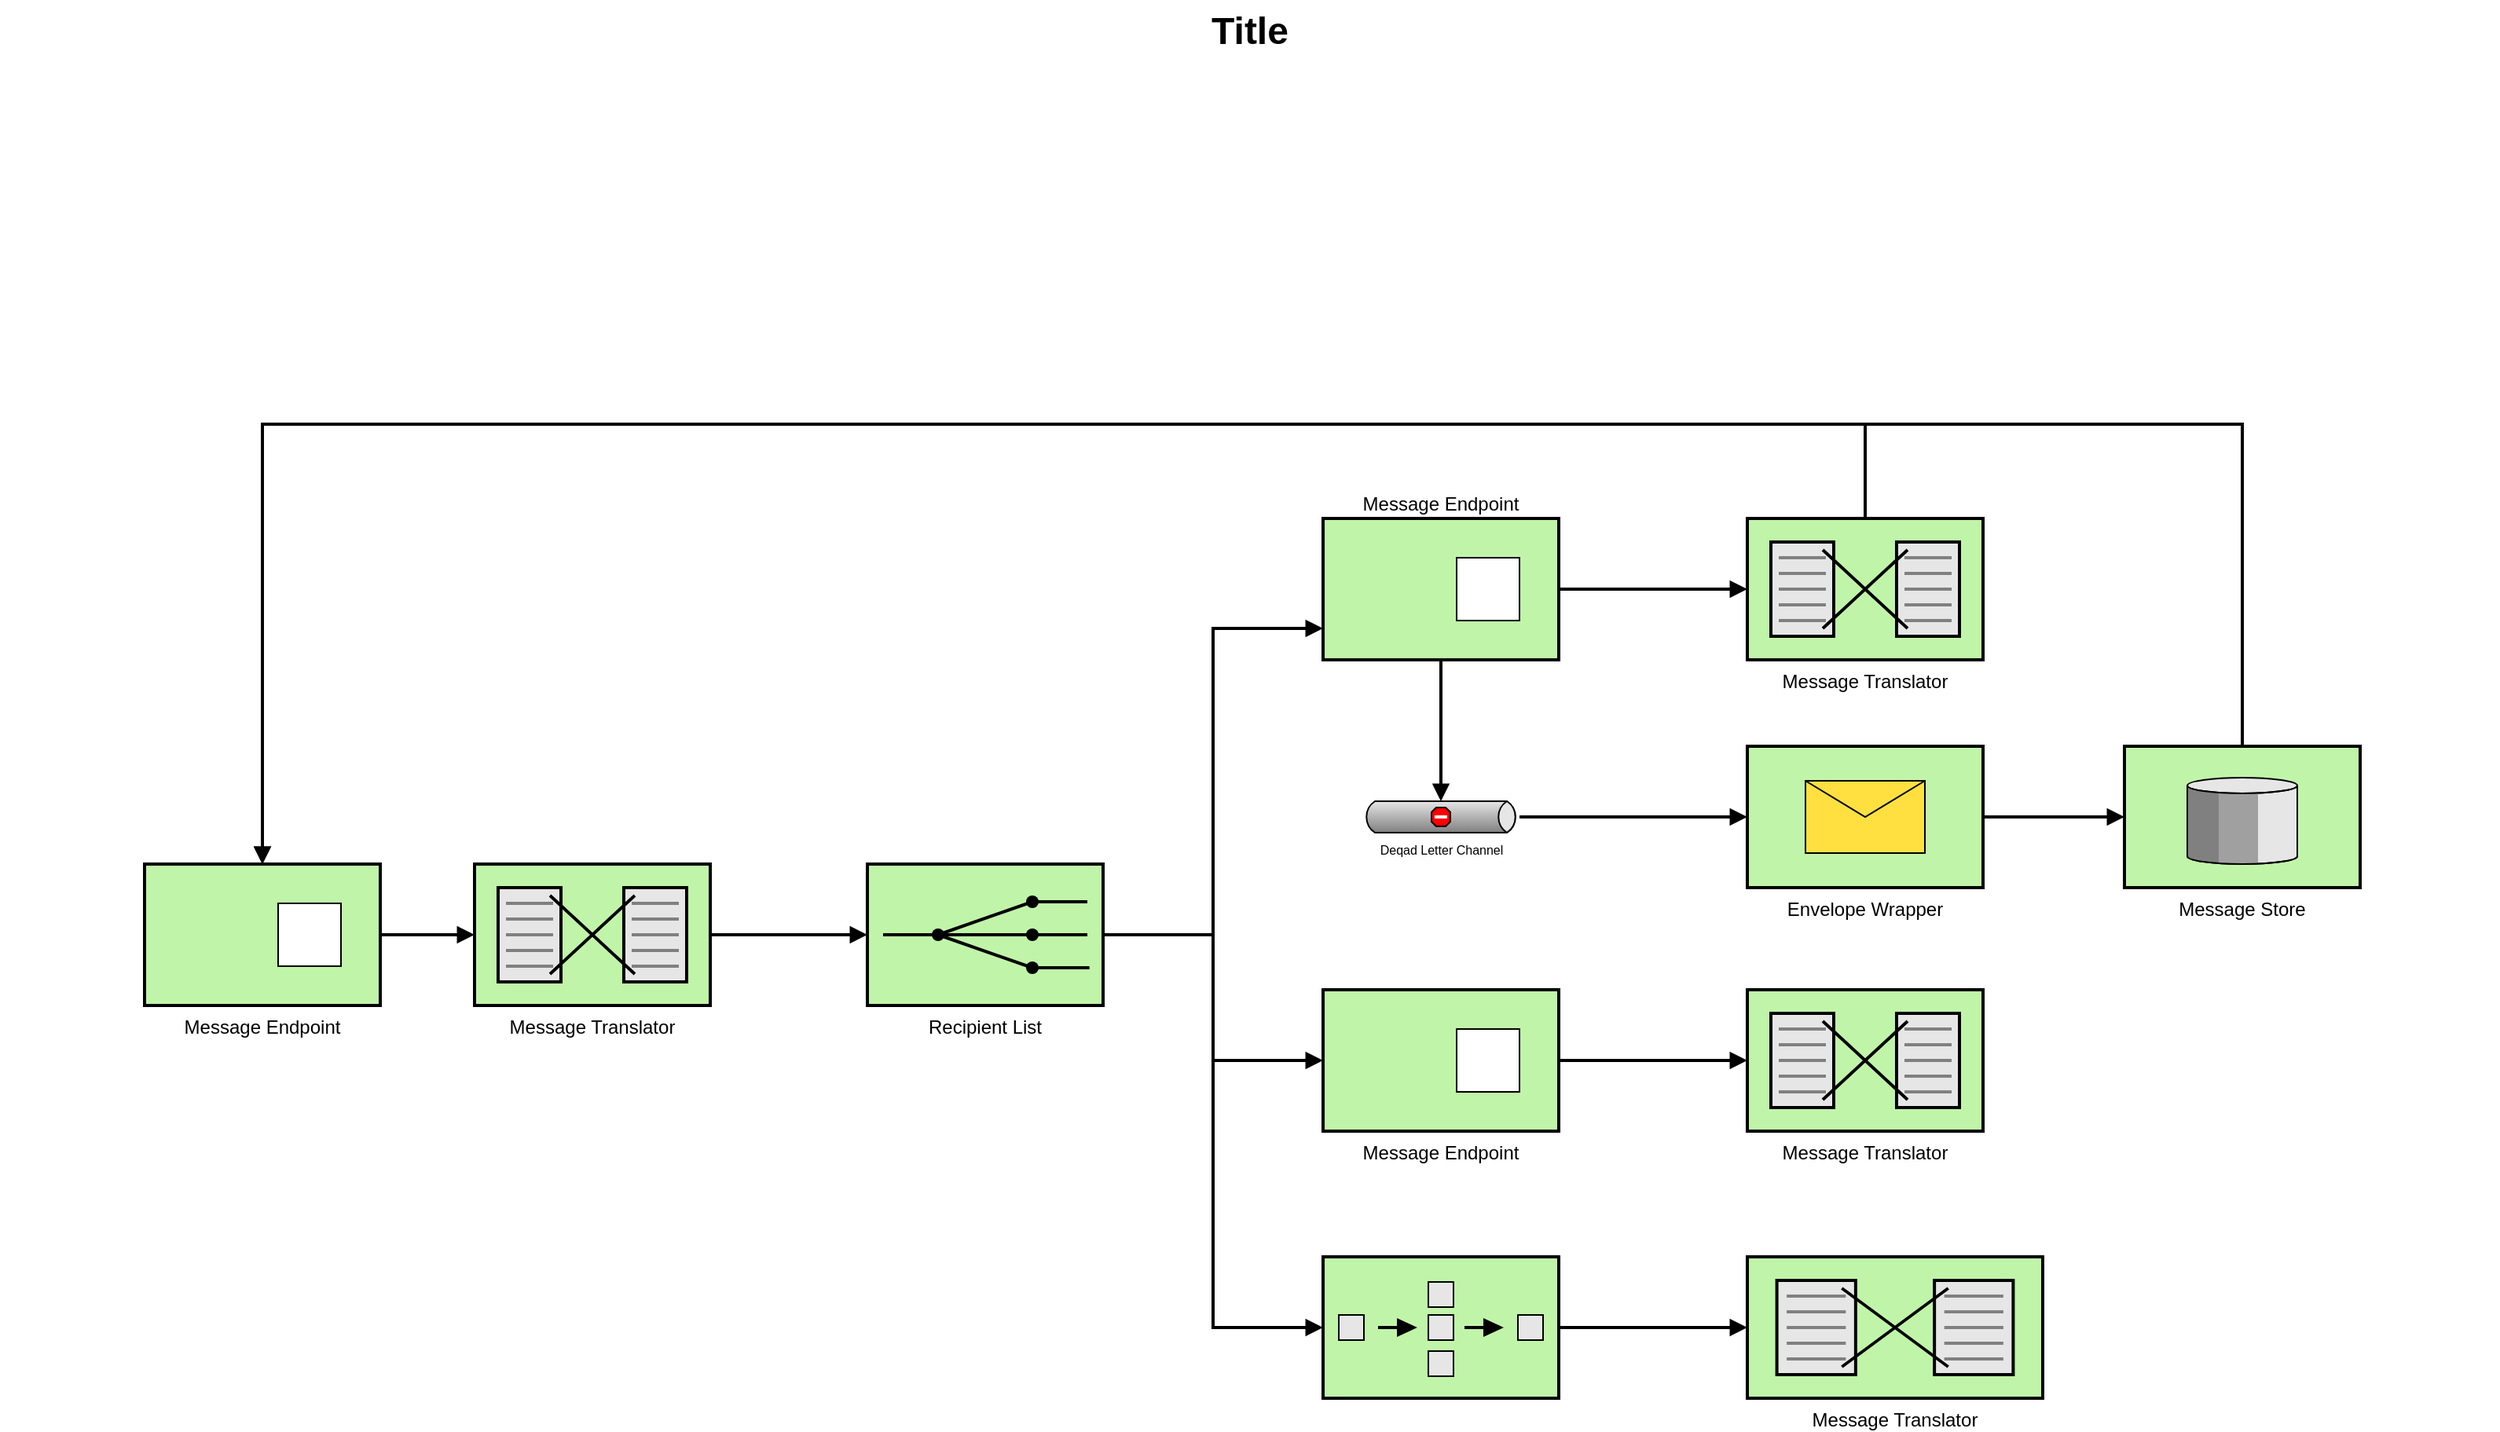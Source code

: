 <mxfile version="11.0.2" type="github"><diagram name="Page-1" id="74b105a0-9070-1c63-61bc-23e55f88626e"><mxGraphModel dx="1703" dy="740" grid="1" gridSize="10" guides="1" tooltips="1" connect="1" arrows="1" fold="1" page="1" pageScale="1.5" pageWidth="1169" pageHeight="826" background="none" math="0" shadow="0"><root><mxCell id="0" style=";html=1;"/><mxCell id="1" style=";html=1;" parent="0"/><mxCell id="10b056a9c633e61c-18" style="edgeStyle=orthogonalEdgeStyle;rounded=0;html=1;endArrow=block;endFill=1;jettySize=auto;orthogonalLoop=1;strokeWidth=2;startArrow=none;startFill=0;" parent="1" source="10b056a9c633e61c-1" target="10b056a9c633e61c-2" edge="1"><mxGeometry relative="1" as="geometry"/></mxCell><mxCell id="10b056a9c633e61c-1" value="Message Translator" style="strokeWidth=2;dashed=0;align=center;fontSize=12;shape=mxgraph.eip.message_translator;fillColor=#c0f5a9;strokeColor=#000000;verticalLabelPosition=bottom;verticalAlign=top;" parent="1" vertex="1"><mxGeometry x="382" y="590" width="150" height="90" as="geometry"/></mxCell><mxCell id="10b056a9c633e61c-19" style="edgeStyle=orthogonalEdgeStyle;rounded=0;html=1;endArrow=block;endFill=1;jettySize=auto;orthogonalLoop=1;strokeWidth=2;startArrow=none;startFill=0;" parent="1" source="10b056a9c633e61c-2" target="10b056a9c633e61c-6" edge="1"><mxGeometry relative="1" as="geometry"><Array as="points"><mxPoint x="852" y="635"/><mxPoint x="852" y="440"/></Array></mxGeometry></mxCell><mxCell id="10b056a9c633e61c-20" style="edgeStyle=orthogonalEdgeStyle;rounded=0;html=1;endArrow=block;endFill=1;jettySize=auto;orthogonalLoop=1;strokeWidth=2;startArrow=none;startFill=0;" parent="1" source="10b056a9c633e61c-2" target="10b056a9c633e61c-8" edge="1"><mxGeometry relative="1" as="geometry"/></mxCell><mxCell id="10b056a9c633e61c-21" style="edgeStyle=orthogonalEdgeStyle;rounded=0;html=1;endArrow=block;endFill=1;jettySize=auto;orthogonalLoop=1;strokeWidth=2;startArrow=none;startFill=0;" parent="1" source="10b056a9c633e61c-2" target="10b056a9c633e61c-14" edge="1"><mxGeometry relative="1" as="geometry"><Array as="points"><mxPoint x="852" y="635"/><mxPoint x="852" y="885"/></Array></mxGeometry></mxCell><mxCell id="10b056a9c633e61c-2" value="Recipient List" style="strokeWidth=2;dashed=0;align=center;fontSize=12;fillColor=#c0f5a9;verticalLabelPosition=bottom;verticalAlign=top;strokeColor=#000000;shape=mxgraph.eip.recipient_list;" parent="1" vertex="1"><mxGeometry x="632" y="590" width="150" height="90" as="geometry"/></mxCell><mxCell id="10b056a9c633e61c-17" style="edgeStyle=orthogonalEdgeStyle;rounded=0;html=1;endArrow=block;endFill=1;jettySize=auto;orthogonalLoop=1;strokeWidth=2;startArrow=none;startFill=0;" parent="1" source="10b056a9c633e61c-4" target="10b056a9c633e61c-1" edge="1"><mxGeometry relative="1" as="geometry"/></mxCell><mxCell id="10b056a9c633e61c-4" value="Message Endpoint" style="strokeWidth=2;dashed=0;align=center;fontSize=12;shape=rect;verticalLabelPosition=bottom;verticalAlign=top;fillColor=#c0f5a9;strokeColor=#000000;" parent="1" vertex="1"><mxGeometry x="172" y="590" width="150" height="90" as="geometry"/></mxCell><mxCell id="10b056a9c633e61c-5" value="" style="strokeWidth=1;dashed=0;align=center;fontSize=8;shape=rect;fillColor=#ffffff;strokeColor=#000000;" parent="10b056a9c633e61c-4" vertex="1"><mxGeometry x="85" y="25" width="40" height="40" as="geometry"/></mxCell><mxCell id="10b056a9c633e61c-22" style="edgeStyle=orthogonalEdgeStyle;rounded=0;html=1;endArrow=block;endFill=1;jettySize=auto;orthogonalLoop=1;strokeWidth=2;startArrow=none;startFill=0;" parent="1" source="10b056a9c633e61c-6" target="10b056a9c633e61c-10" edge="1"><mxGeometry relative="1" as="geometry"/></mxCell><mxCell id="10b056a9c633e61c-25" style="edgeStyle=orthogonalEdgeStyle;rounded=0;html=1;endArrow=block;endFill=1;jettySize=auto;orthogonalLoop=1;strokeWidth=2;startArrow=none;startFill=0;" parent="1" source="10b056a9c633e61c-6" target="10b056a9c633e61c-12" edge="1"><mxGeometry relative="1" as="geometry"/></mxCell><mxCell id="10b056a9c633e61c-28" style="edgeStyle=orthogonalEdgeStyle;rounded=0;html=1;endArrow=block;endFill=1;jettySize=auto;orthogonalLoop=1;strokeWidth=2;startArrow=none;startFill=0;" parent="1" source="10b056a9c633e61c-10" target="10b056a9c633e61c-4" edge="1"><mxGeometry relative="1" as="geometry"><Array as="points"><mxPoint x="1267" y="310"/><mxPoint x="247" y="310"/></Array></mxGeometry></mxCell><mxCell id="10b056a9c633e61c-6" value="Message Endpoint" style="strokeWidth=2;dashed=0;align=center;fontSize=12;shape=rect;verticalLabelPosition=top;verticalAlign=bottom;fillColor=#c0f5a9;strokeColor=#000000;labelPosition=center;" parent="1" vertex="1"><mxGeometry x="922" y="370" width="150" height="90" as="geometry"/></mxCell><mxCell id="10b056a9c633e61c-7" value="" style="strokeWidth=1;dashed=0;align=center;fontSize=8;shape=rect;fillColor=#ffffff;strokeColor=#000000;" parent="10b056a9c633e61c-6" vertex="1"><mxGeometry x="85" y="25" width="40" height="40" as="geometry"/></mxCell><mxCell id="10b056a9c633e61c-23" style="edgeStyle=orthogonalEdgeStyle;rounded=0;html=1;endArrow=block;endFill=1;jettySize=auto;orthogonalLoop=1;strokeWidth=2;startArrow=none;startFill=0;" parent="1" source="10b056a9c633e61c-8" target="10b056a9c633e61c-11" edge="1"><mxGeometry relative="1" as="geometry"/></mxCell><mxCell id="10b056a9c633e61c-8" value="Message Endpoint" style="strokeWidth=2;dashed=0;align=center;fontSize=12;shape=rect;verticalLabelPosition=bottom;verticalAlign=top;fillColor=#c0f5a9;strokeColor=#000000;" parent="1" vertex="1"><mxGeometry x="922" y="670" width="150" height="90" as="geometry"/></mxCell><mxCell id="10b056a9c633e61c-9" value="" style="strokeWidth=1;dashed=0;align=center;fontSize=8;shape=rect;fillColor=#ffffff;strokeColor=#000000;" parent="10b056a9c633e61c-8" vertex="1"><mxGeometry x="85" y="25" width="40" height="40" as="geometry"/></mxCell><mxCell id="10b056a9c633e61c-10" value="Message Translator" style="strokeWidth=2;dashed=0;align=center;fontSize=12;shape=mxgraph.eip.message_translator;fillColor=#c0f5a9;strokeColor=#000000;verticalLabelPosition=bottom;verticalAlign=top;" parent="1" vertex="1"><mxGeometry x="1192" y="370" width="150" height="90" as="geometry"/></mxCell><mxCell id="10b056a9c633e61c-11" value="Message Translator" style="strokeWidth=2;dashed=0;align=center;fontSize=12;shape=mxgraph.eip.message_translator;fillColor=#c0f5a9;strokeColor=#000000;verticalLabelPosition=bottom;verticalAlign=top;" parent="1" vertex="1"><mxGeometry x="1192" y="670" width="150" height="90" as="geometry"/></mxCell><mxCell id="10b056a9c633e61c-26" style="edgeStyle=orthogonalEdgeStyle;rounded=0;html=1;endArrow=block;endFill=1;jettySize=auto;orthogonalLoop=1;strokeWidth=2;startArrow=none;startFill=0;" parent="1" source="10b056a9c633e61c-12" target="10b056a9c633e61c-13" edge="1"><mxGeometry relative="1" as="geometry"/></mxCell><mxCell id="10b056a9c633e61c-12" value="Deqad Letter Channel" style="strokeWidth=1;strokeColor=#000000;dashed=0;align=center;html=1;fontSize=8;shape=mxgraph.eip.deadLetterChannel;verticalLabelPosition=bottom;labelBackgroundColor=#ffffff;verticalAlign=top;" parent="1" vertex="1"><mxGeometry x="947" y="550" width="100" height="20" as="geometry"/></mxCell><mxCell id="10b056a9c633e61c-27" style="edgeStyle=orthogonalEdgeStyle;rounded=0;html=1;endArrow=block;endFill=1;jettySize=auto;orthogonalLoop=1;strokeWidth=2;startArrow=none;startFill=0;" parent="1" source="10b056a9c633e61c-13" target="10b056a9c633e61c-15" edge="1"><mxGeometry relative="1" as="geometry"/></mxCell><mxCell id="10b056a9c633e61c-13" value="Envelope Wrapper" style="strokeWidth=2;dashed=0;align=center;fontSize=12;fillColor=#c0f5a9;verticalLabelPosition=bottom;verticalAlign=top;strokeColor=#000000;shape=mxgraph.eip.envelope_wrapper;" parent="1" vertex="1"><mxGeometry x="1192" y="515" width="150" height="90" as="geometry"/></mxCell><mxCell id="10b056a9c633e61c-24" style="edgeStyle=orthogonalEdgeStyle;rounded=0;html=1;endArrow=block;endFill=1;jettySize=auto;orthogonalLoop=1;strokeWidth=2;startArrow=none;startFill=0;" parent="1" source="10b056a9c633e61c-14" target="10b056a9c633e61c-16" edge="1"><mxGeometry relative="1" as="geometry"/></mxCell><mxCell id="10b056a9c633e61c-14" value="" style="strokeWidth=2;dashed=0;align=center;fontSize=12;fillColor=#c0f5a9;verticalLabelPosition=bottom;verticalAlign=top;strokeColor=#000000;shape=mxgraph.eip.composed_message_processor;" parent="1" vertex="1"><mxGeometry x="922" y="840" width="150" height="90" as="geometry"/></mxCell><mxCell id="10b056a9c633e61c-29" style="edgeStyle=orthogonalEdgeStyle;rounded=0;html=1;endArrow=block;endFill=1;jettySize=auto;orthogonalLoop=1;fontSize=12;strokeWidth=2;startArrow=none;startFill=0;" parent="1" source="10b056a9c633e61c-15" target="10b056a9c633e61c-4" edge="1"><mxGeometry relative="1" as="geometry"><Array as="points"><mxPoint x="1507" y="310"/><mxPoint x="247" y="310"/></Array></mxGeometry></mxCell><mxCell id="10b056a9c633e61c-15" value="Message Store" style="strokeWidth=2;dashed=0;align=center;fontSize=12;verticalLabelPosition=bottom;verticalAlign=top;shape=mxgraph.eip.message_store;fillColor=#c0f5a9;strokeColor=#000000;" parent="1" vertex="1"><mxGeometry x="1432" y="515" width="150" height="90" as="geometry"/></mxCell><mxCell id="10b056a9c633e61c-16" value="Message Translator" style="strokeWidth=2;dashed=0;align=center;fontSize=12;shape=mxgraph.eip.message_translator;fillColor=#c0f5a9;strokeColor=#000000;verticalLabelPosition=bottom;verticalAlign=top;" parent="1" vertex="1"><mxGeometry x="1192" y="840" width="188" height="90" as="geometry"/></mxCell><mxCell id="10b056a9c633e61c-30" value="Title" style="text;strokeColor=none;fillColor=none;html=1;fontSize=24;fontStyle=1;verticalAlign=middle;align=center;" parent="1" vertex="1"><mxGeometry x="80" y="40" width="1590" height="40" as="geometry"/></mxCell></root></mxGraphModel></diagram><diagram id="hP4Juio1dWrX2KjU0sQN" name="第 2 页"><mxGraphModel dx="1117" dy="591" grid="0" gridSize="10" guides="1" tooltips="1" connect="1" arrows="1" fold="1" page="1" pageScale="1" pageWidth="827" pageHeight="1169" background="#5C5C5C" math="0" shadow="0"><root><mxCell id="STbJ57vKBt4E0VRpnzFW-0"/><mxCell id="STbJ57vKBt4E0VRpnzFW-1" parent="STbJ57vKBt4E0VRpnzFW-0"/><mxCell id="STbJ57vKBt4E0VRpnzFW-2" value="" style="outlineConnect=0;dashed=0;verticalLabelPosition=bottom;verticalAlign=top;align=center;html=1;shape=mxgraph.aws3.internet_2;fillColor=#D2D3D3;gradientColor=none;" vertex="1" parent="STbJ57vKBt4E0VRpnzFW-1"><mxGeometry x="80" y="90" width="79.5" height="54" as="geometry"/></mxCell><mxCell id="STbJ57vKBt4E0VRpnzFW-3" value="" style="pointerEvents=1;shadow=0;dashed=0;html=1;strokeColor=none;labelPosition=center;verticalLabelPosition=bottom;verticalAlign=top;align=center;shape=mxgraph.mscae.enterprise.backup_local;fillColor=#00188D;" vertex="1" parent="STbJ57vKBt4E0VRpnzFW-1"><mxGeometry x="95.5" y="215.5" width="49" height="50" as="geometry"/></mxCell><mxCell id="STbJ57vKBt4E0VRpnzFW-4" value="" style="outlineConnect=0;dashed=0;verticalLabelPosition=bottom;verticalAlign=top;align=center;html=1;shape=mxgraph.aws3.s3;fillColor=#E05243;gradientColor=none;" vertex="1" parent="STbJ57vKBt4E0VRpnzFW-1"><mxGeometry x="81.5" y="377" width="76.5" height="93" as="geometry"/></mxCell><mxCell id="STbJ57vKBt4E0VRpnzFW-5" value="" style="outlineConnect=0;dashed=0;verticalLabelPosition=bottom;verticalAlign=top;align=center;html=1;shape=mxgraph.aws3.emr;fillColor=#F58534;gradientColor=none;" vertex="1" parent="STbJ57vKBt4E0VRpnzFW-1"><mxGeometry x="280" y="383" width="67.5" height="81" as="geometry"/></mxCell><mxCell id="STbJ57vKBt4E0VRpnzFW-6" value="" style="shape=image;html=1;verticalAlign=top;verticalLabelPosition=bottom;labelBackgroundColor=#ffffff;imageAspect=0;aspect=fixed;image=https://cdn2.iconfinder.com/data/icons/amazon-aws-stencils/100/Database_copy_DynamoDB-128.png" vertex="1" parent="STbJ57vKBt4E0VRpnzFW-1"><mxGeometry x="454" y="359.5" width="128" height="128" as="geometry"/></mxCell><mxCell id="STbJ57vKBt4E0VRpnzFW-7" value="" style="endArrow=classic;html=1;" edge="1" parent="STbJ57vKBt4E0VRpnzFW-1"><mxGeometry width="50" height="50" relative="1" as="geometry"><mxPoint x="119" y="144" as="sourcePoint"/><mxPoint x="119" y="210.5" as="targetPoint"/></mxGeometry></mxCell><mxCell id="STbJ57vKBt4E0VRpnzFW-8" value="" style="endArrow=classic;html=1;" edge="1" parent="STbJ57vKBt4E0VRpnzFW-1"><mxGeometry width="50" height="50" relative="1" as="geometry"><mxPoint x="119" y="265.5" as="sourcePoint"/><mxPoint x="119" y="374" as="targetPoint"/></mxGeometry></mxCell><mxCell id="STbJ57vKBt4E0VRpnzFW-9" value="" style="endArrow=classic;html=1;exitX=1;exitY=0.5;exitDx=0;exitDy=0;exitPerimeter=0;" edge="1" parent="STbJ57vKBt4E0VRpnzFW-1" source="STbJ57vKBt4E0VRpnzFW-4" target="STbJ57vKBt4E0VRpnzFW-5"><mxGeometry width="50" height="50" relative="1" as="geometry"><mxPoint x="199.5" y="423.5" as="sourcePoint"/><mxPoint x="199.5" y="532" as="targetPoint"/></mxGeometry></mxCell><mxCell id="STbJ57vKBt4E0VRpnzFW-10" value="" style="endArrow=classic;html=1;exitX=1;exitY=0.5;exitDx=0;exitDy=0;exitPerimeter=0;" edge="1" parent="STbJ57vKBt4E0VRpnzFW-1"><mxGeometry width="50" height="50" relative="1" as="geometry"><mxPoint x="352" y="423.5" as="sourcePoint"/><mxPoint x="474" y="423.108" as="targetPoint"/></mxGeometry></mxCell></root></mxGraphModel></diagram><diagram id="VRpKqmardVqo-M33obpZ" name="第 3 页"><mxGraphModel dx="981" dy="534" grid="0" gridSize="10" guides="1" tooltips="1" connect="1" arrows="1" fold="1" page="1" pageScale="1" pageWidth="827" pageHeight="1169" background="#5E5E5E" math="0" shadow="0"><root><mxCell id="wBCOAU1vzpphpeJ6_MUY-0"/><mxCell id="wBCOAU1vzpphpeJ6_MUY-1" parent="wBCOAU1vzpphpeJ6_MUY-0"/><mxCell id="wBCOAU1vzpphpeJ6_MUY-20" value="Y" style="edgeStyle=orthogonalEdgeStyle;rounded=0;orthogonalLoop=1;jettySize=auto;html=1;exitX=1;exitY=0.5;exitDx=0;exitDy=0;" edge="1" parent="wBCOAU1vzpphpeJ6_MUY-1" source="wBCOAU1vzpphpeJ6_MUY-3" target="wBCOAU1vzpphpeJ6_MUY-12"><mxGeometry relative="1" as="geometry"/></mxCell><mxCell id="wBCOAU1vzpphpeJ6_MUY-3" value="&lt;font style=&quot;font-size: 9px&quot;&gt;paper update ?&lt;/font&gt;" style="triangle;whiteSpace=wrap;html=1;rotation=0;" vertex="1" parent="wBCOAU1vzpphpeJ6_MUY-1"><mxGeometry x="86.5" y="89.5" width="76" height="94" as="geometry"/></mxCell><mxCell id="wBCOAU1vzpphpeJ6_MUY-34" style="edgeStyle=orthogonalEdgeStyle;rounded=0;orthogonalLoop=1;jettySize=auto;html=1;exitX=0.5;exitY=1;exitDx=0;exitDy=0;entryX=0.5;entryY=0;entryDx=0;entryDy=0;" edge="1" parent="wBCOAU1vzpphpeJ6_MUY-1" source="wBCOAU1vzpphpeJ6_MUY-12" target="wBCOAU1vzpphpeJ6_MUY-13"><mxGeometry relative="1" as="geometry"/></mxCell><mxCell id="wBCOAU1vzpphpeJ6_MUY-12" value="&lt;font style=&quot;font-size: 9px&quot;&gt;download paper data&lt;/font&gt;" style="rounded=0;whiteSpace=wrap;html=1;" vertex="1" parent="wBCOAU1vzpphpeJ6_MUY-1"><mxGeometry x="196.5" y="117.5" width="100" height="38" as="geometry"/></mxCell><mxCell id="wBCOAU1vzpphpeJ6_MUY-27" value="Y" style="edgeStyle=orthogonalEdgeStyle;rounded=0;orthogonalLoop=1;jettySize=auto;html=1;exitX=0.5;exitY=1;exitDx=0;exitDy=0;" edge="1" parent="wBCOAU1vzpphpeJ6_MUY-1" source="wBCOAU1vzpphpeJ6_MUY-13"><mxGeometry relative="1" as="geometry"><mxPoint x="246.586" y="286.69" as="targetPoint"/></mxGeometry></mxCell><mxCell id="wBCOAU1vzpphpeJ6_MUY-13" value="&lt;font style=&quot;font-size: 9px&quot;&gt;download completes?&lt;/font&gt;" style="rhombus;whiteSpace=wrap;html=1;" vertex="1" parent="wBCOAU1vzpphpeJ6_MUY-1"><mxGeometry x="206.5" y="181.5" width="80" height="80" as="geometry"/></mxCell><mxCell id="wBCOAU1vzpphpeJ6_MUY-28" style="edgeStyle=orthogonalEdgeStyle;rounded=0;orthogonalLoop=1;jettySize=auto;html=1;exitX=0.5;exitY=1;exitDx=0;exitDy=0;" edge="1" parent="wBCOAU1vzpphpeJ6_MUY-1" source="wBCOAU1vzpphpeJ6_MUY-14"><mxGeometry relative="1" as="geometry"><mxPoint x="246.586" y="352.897" as="targetPoint"/></mxGeometry></mxCell><mxCell id="wBCOAU1vzpphpeJ6_MUY-14" value="&lt;font style=&quot;font-size: 9px&quot;&gt;upload to S3&lt;/font&gt;" style="rounded=0;whiteSpace=wrap;html=1;" vertex="1" parent="wBCOAU1vzpphpeJ6_MUY-1"><mxGeometry x="196.5" y="287" width="100" height="38" as="geometry"/></mxCell><mxCell id="wBCOAU1vzpphpeJ6_MUY-24" value="Y" style="edgeStyle=orthogonalEdgeStyle;rounded=0;orthogonalLoop=1;jettySize=auto;html=1;exitX=1;exitY=0.5;exitDx=0;exitDy=0;entryX=0;entryY=0.5;entryDx=0;entryDy=0;" edge="1" parent="wBCOAU1vzpphpeJ6_MUY-1" source="wBCOAU1vzpphpeJ6_MUY-15" target="wBCOAU1vzpphpeJ6_MUY-17"><mxGeometry relative="1" as="geometry"/></mxCell><mxCell id="wBCOAU1vzpphpeJ6_MUY-31" value="N" style="edgeStyle=orthogonalEdgeStyle;rounded=0;orthogonalLoop=1;jettySize=auto;html=1;exitX=0.5;exitY=1;exitDx=0;exitDy=0;entryX=1;entryY=0.5;entryDx=0;entryDy=0;" edge="1" parent="wBCOAU1vzpphpeJ6_MUY-1" source="wBCOAU1vzpphpeJ6_MUY-15" target="wBCOAU1vzpphpeJ6_MUY-30"><mxGeometry relative="1" as="geometry"/></mxCell><mxCell id="wBCOAU1vzpphpeJ6_MUY-15" value="&lt;font style=&quot;font-size: 9px&quot;&gt;upload&lt;br&gt;&amp;nbsp;completes?&lt;/font&gt;" style="rhombus;whiteSpace=wrap;html=1;" vertex="1" parent="wBCOAU1vzpphpeJ6_MUY-1"><mxGeometry x="206.5" y="353.5" width="80" height="80" as="geometry"/></mxCell><mxCell id="wBCOAU1vzpphpeJ6_MUY-29" style="edgeStyle=orthogonalEdgeStyle;rounded=0;orthogonalLoop=1;jettySize=auto;html=1;exitX=1;exitY=0.5;exitDx=0;exitDy=0;" edge="1" parent="wBCOAU1vzpphpeJ6_MUY-1" source="wBCOAU1vzpphpeJ6_MUY-17"><mxGeometry relative="1" as="geometry"><mxPoint x="461.069" y="393.586" as="targetPoint"/></mxGeometry></mxCell><mxCell id="wBCOAU1vzpphpeJ6_MUY-17" value="&lt;font style=&quot;font-size: 9px&quot;&gt;http api&lt;/font&gt;" style="rounded=0;whiteSpace=wrap;html=1;" vertex="1" parent="wBCOAU1vzpphpeJ6_MUY-1"><mxGeometry x="320.5" y="374.517" width="100" height="38" as="geometry"/></mxCell><mxCell id="wBCOAU1vzpphpeJ6_MUY-26" value="Y" style="edgeStyle=orthogonalEdgeStyle;rounded=0;orthogonalLoop=1;jettySize=auto;html=1;exitX=0.5;exitY=0;exitDx=0;exitDy=0;entryX=0.5;entryY=1;entryDx=0;entryDy=0;" edge="1" parent="wBCOAU1vzpphpeJ6_MUY-1" source="wBCOAU1vzpphpeJ6_MUY-18" target="wBCOAU1vzpphpeJ6_MUY-19"><mxGeometry relative="1" as="geometry"/></mxCell><mxCell id="wBCOAU1vzpphpeJ6_MUY-38" value="N" style="edgeStyle=orthogonalEdgeStyle;rounded=0;orthogonalLoop=1;jettySize=auto;html=1;exitX=1;exitY=0.5;exitDx=0;exitDy=0;entryX=1;entryY=0.5;entryDx=0;entryDy=0;" edge="1" parent="wBCOAU1vzpphpeJ6_MUY-1" source="wBCOAU1vzpphpeJ6_MUY-18" target="wBCOAU1vzpphpeJ6_MUY-30"><mxGeometry relative="1" as="geometry"/></mxCell><mxCell id="wBCOAU1vzpphpeJ6_MUY-18" value="&lt;font size=&quot;1&quot;&gt;200 ok?&lt;/font&gt;" style="rhombus;whiteSpace=wrap;html=1;" vertex="1" parent="wBCOAU1vzpphpeJ6_MUY-1"><mxGeometry x="464" y="353.5" width="80" height="80" as="geometry"/></mxCell><mxCell id="wBCOAU1vzpphpeJ6_MUY-37" style="edgeStyle=orthogonalEdgeStyle;rounded=0;orthogonalLoop=1;jettySize=auto;html=1;exitX=0.5;exitY=0;exitDx=0;exitDy=0;entryX=0.5;entryY=1;entryDx=0;entryDy=0;" edge="1" parent="wBCOAU1vzpphpeJ6_MUY-1" source="wBCOAU1vzpphpeJ6_MUY-19" target="wBCOAU1vzpphpeJ6_MUY-35"><mxGeometry relative="1" as="geometry"/></mxCell><mxCell id="wBCOAU1vzpphpeJ6_MUY-19" value="&lt;font style=&quot;font-size: 9px&quot;&gt;run lampda&lt;/font&gt;" style="rounded=0;whiteSpace=wrap;html=1;" vertex="1" parent="wBCOAU1vzpphpeJ6_MUY-1"><mxGeometry x="454" y="275.017" width="100" height="38" as="geometry"/></mxCell><mxCell id="wBCOAU1vzpphpeJ6_MUY-30" value="&lt;font size=&quot;1&quot;&gt;Ding Ding Notice&lt;/font&gt;" style="rounded=0;whiteSpace=wrap;html=1;" vertex="1" parent="wBCOAU1vzpphpeJ6_MUY-1"><mxGeometry x="454" y="117.517" width="100" height="38" as="geometry"/></mxCell><mxCell id="wBCOAU1vzpphpeJ6_MUY-36" style="edgeStyle=orthogonalEdgeStyle;rounded=0;orthogonalLoop=1;jettySize=auto;html=1;exitX=0.5;exitY=0;exitDx=0;exitDy=0;entryX=0.5;entryY=1;entryDx=0;entryDy=0;" edge="1" parent="wBCOAU1vzpphpeJ6_MUY-1" source="wBCOAU1vzpphpeJ6_MUY-35" target="wBCOAU1vzpphpeJ6_MUY-30"><mxGeometry relative="1" as="geometry"/></mxCell><mxCell id="wBCOAU1vzpphpeJ6_MUY-35" value="end" style="ellipse;whiteSpace=wrap;html=1;" vertex="1" parent="wBCOAU1vzpphpeJ6_MUY-1"><mxGeometry x="468.5" y="202.5" width="71" height="38" as="geometry"/></mxCell><mxCell id="wBCOAU1vzpphpeJ6_MUY-39" value="&lt;font style=&quot;font-size: 9px&quot; color=&quot;#ffffff&quot;&gt;Shell Script&lt;/font&gt;" style="text;html=1;resizable=0;points=[];autosize=1;align=left;verticalAlign=top;spacingTop=-4;" vertex="1" parent="wBCOAU1vzpphpeJ6_MUY-1"><mxGeometry x="119" y="95" width="56" height="15" as="geometry"/></mxCell><mxCell id="wBCOAU1vzpphpeJ6_MUY-40" value="&lt;font style=&quot;font-size: 9px&quot; color=&quot;#ffffff&quot;&gt;Shell Script&lt;/font&gt;" style="text;html=1;resizable=0;points=[];autosize=1;align=left;verticalAlign=top;spacingTop=-4;" vertex="1" parent="wBCOAU1vzpphpeJ6_MUY-1"><mxGeometry x="234.5" y="102.5" width="56" height="15" as="geometry"/></mxCell><mxCell id="wBCOAU1vzpphpeJ6_MUY-41" value="&lt;font style=&quot;font-size: 9px&quot; color=&quot;#ffffff&quot;&gt;Shell Script&lt;/font&gt;" style="text;html=1;resizable=0;points=[];autosize=1;align=left;verticalAlign=top;spacingTop=-4;" vertex="1" parent="wBCOAU1vzpphpeJ6_MUY-1"><mxGeometry x="251.5" y="272" width="56" height="15" as="geometry"/></mxCell><mxCell id="wBCOAU1vzpphpeJ6_MUY-42" value="&lt;font style=&quot;font-size: 9px&quot; color=&quot;#ffffff&quot;&gt;Shell Script&lt;/font&gt;" style="text;html=1;resizable=0;points=[];autosize=1;align=left;verticalAlign=top;spacingTop=-4;" vertex="1" parent="wBCOAU1vzpphpeJ6_MUY-1"><mxGeometry x="364.5" y="359.5" width="56" height="15" as="geometry"/></mxCell><mxCell id="wBCOAU1vzpphpeJ6_MUY-43" value="&lt;font style=&quot;font-size: 9px&quot; color=&quot;#ffffff&quot;&gt;Spark Job&lt;/font&gt;" style="text;html=1;resizable=0;points=[];autosize=1;align=left;verticalAlign=top;spacingTop=-4;" vertex="1" parent="wBCOAU1vzpphpeJ6_MUY-1"><mxGeometry x="440.5" y="259.5" width="51" height="15" as="geometry"/></mxCell></root></mxGraphModel></diagram></mxfile>